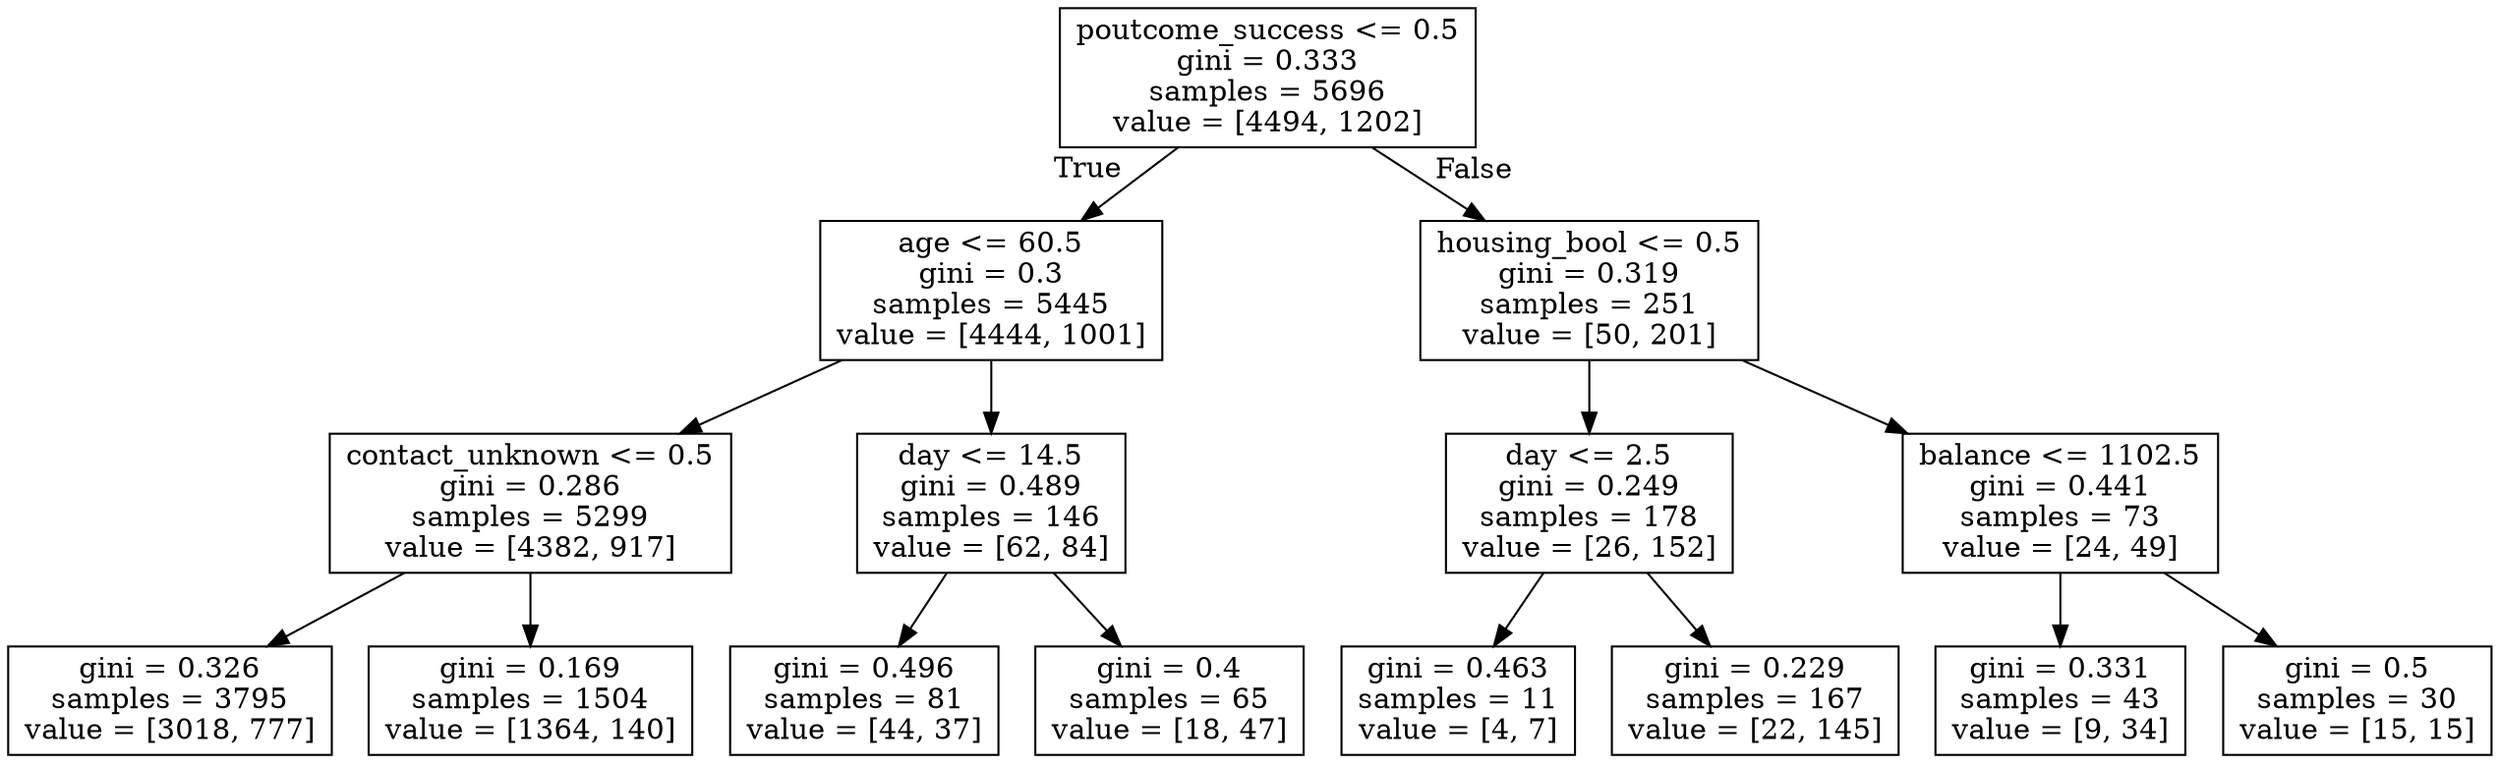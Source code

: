 digraph Tree {
node [shape=box] ;
0 [label="poutcome_success <= 0.5\ngini = 0.333\nsamples = 5696\nvalue = [4494, 1202]"] ;
1 [label="age <= 60.5\ngini = 0.3\nsamples = 5445\nvalue = [4444, 1001]"] ;
0 -> 1 [labeldistance=2.5, labelangle=45, headlabel="True"] ;
2 [label="contact_unknown <= 0.5\ngini = 0.286\nsamples = 5299\nvalue = [4382, 917]"] ;
1 -> 2 ;
3 [label="gini = 0.326\nsamples = 3795\nvalue = [3018, 777]"] ;
2 -> 3 ;
4 [label="gini = 0.169\nsamples = 1504\nvalue = [1364, 140]"] ;
2 -> 4 ;
5 [label="day <= 14.5\ngini = 0.489\nsamples = 146\nvalue = [62, 84]"] ;
1 -> 5 ;
6 [label="gini = 0.496\nsamples = 81\nvalue = [44, 37]"] ;
5 -> 6 ;
7 [label="gini = 0.4\nsamples = 65\nvalue = [18, 47]"] ;
5 -> 7 ;
8 [label="housing_bool <= 0.5\ngini = 0.319\nsamples = 251\nvalue = [50, 201]"] ;
0 -> 8 [labeldistance=2.5, labelangle=-45, headlabel="False"] ;
9 [label="day <= 2.5\ngini = 0.249\nsamples = 178\nvalue = [26, 152]"] ;
8 -> 9 ;
10 [label="gini = 0.463\nsamples = 11\nvalue = [4, 7]"] ;
9 -> 10 ;
11 [label="gini = 0.229\nsamples = 167\nvalue = [22, 145]"] ;
9 -> 11 ;
12 [label="balance <= 1102.5\ngini = 0.441\nsamples = 73\nvalue = [24, 49]"] ;
8 -> 12 ;
13 [label="gini = 0.331\nsamples = 43\nvalue = [9, 34]"] ;
12 -> 13 ;
14 [label="gini = 0.5\nsamples = 30\nvalue = [15, 15]"] ;
12 -> 14 ;
}